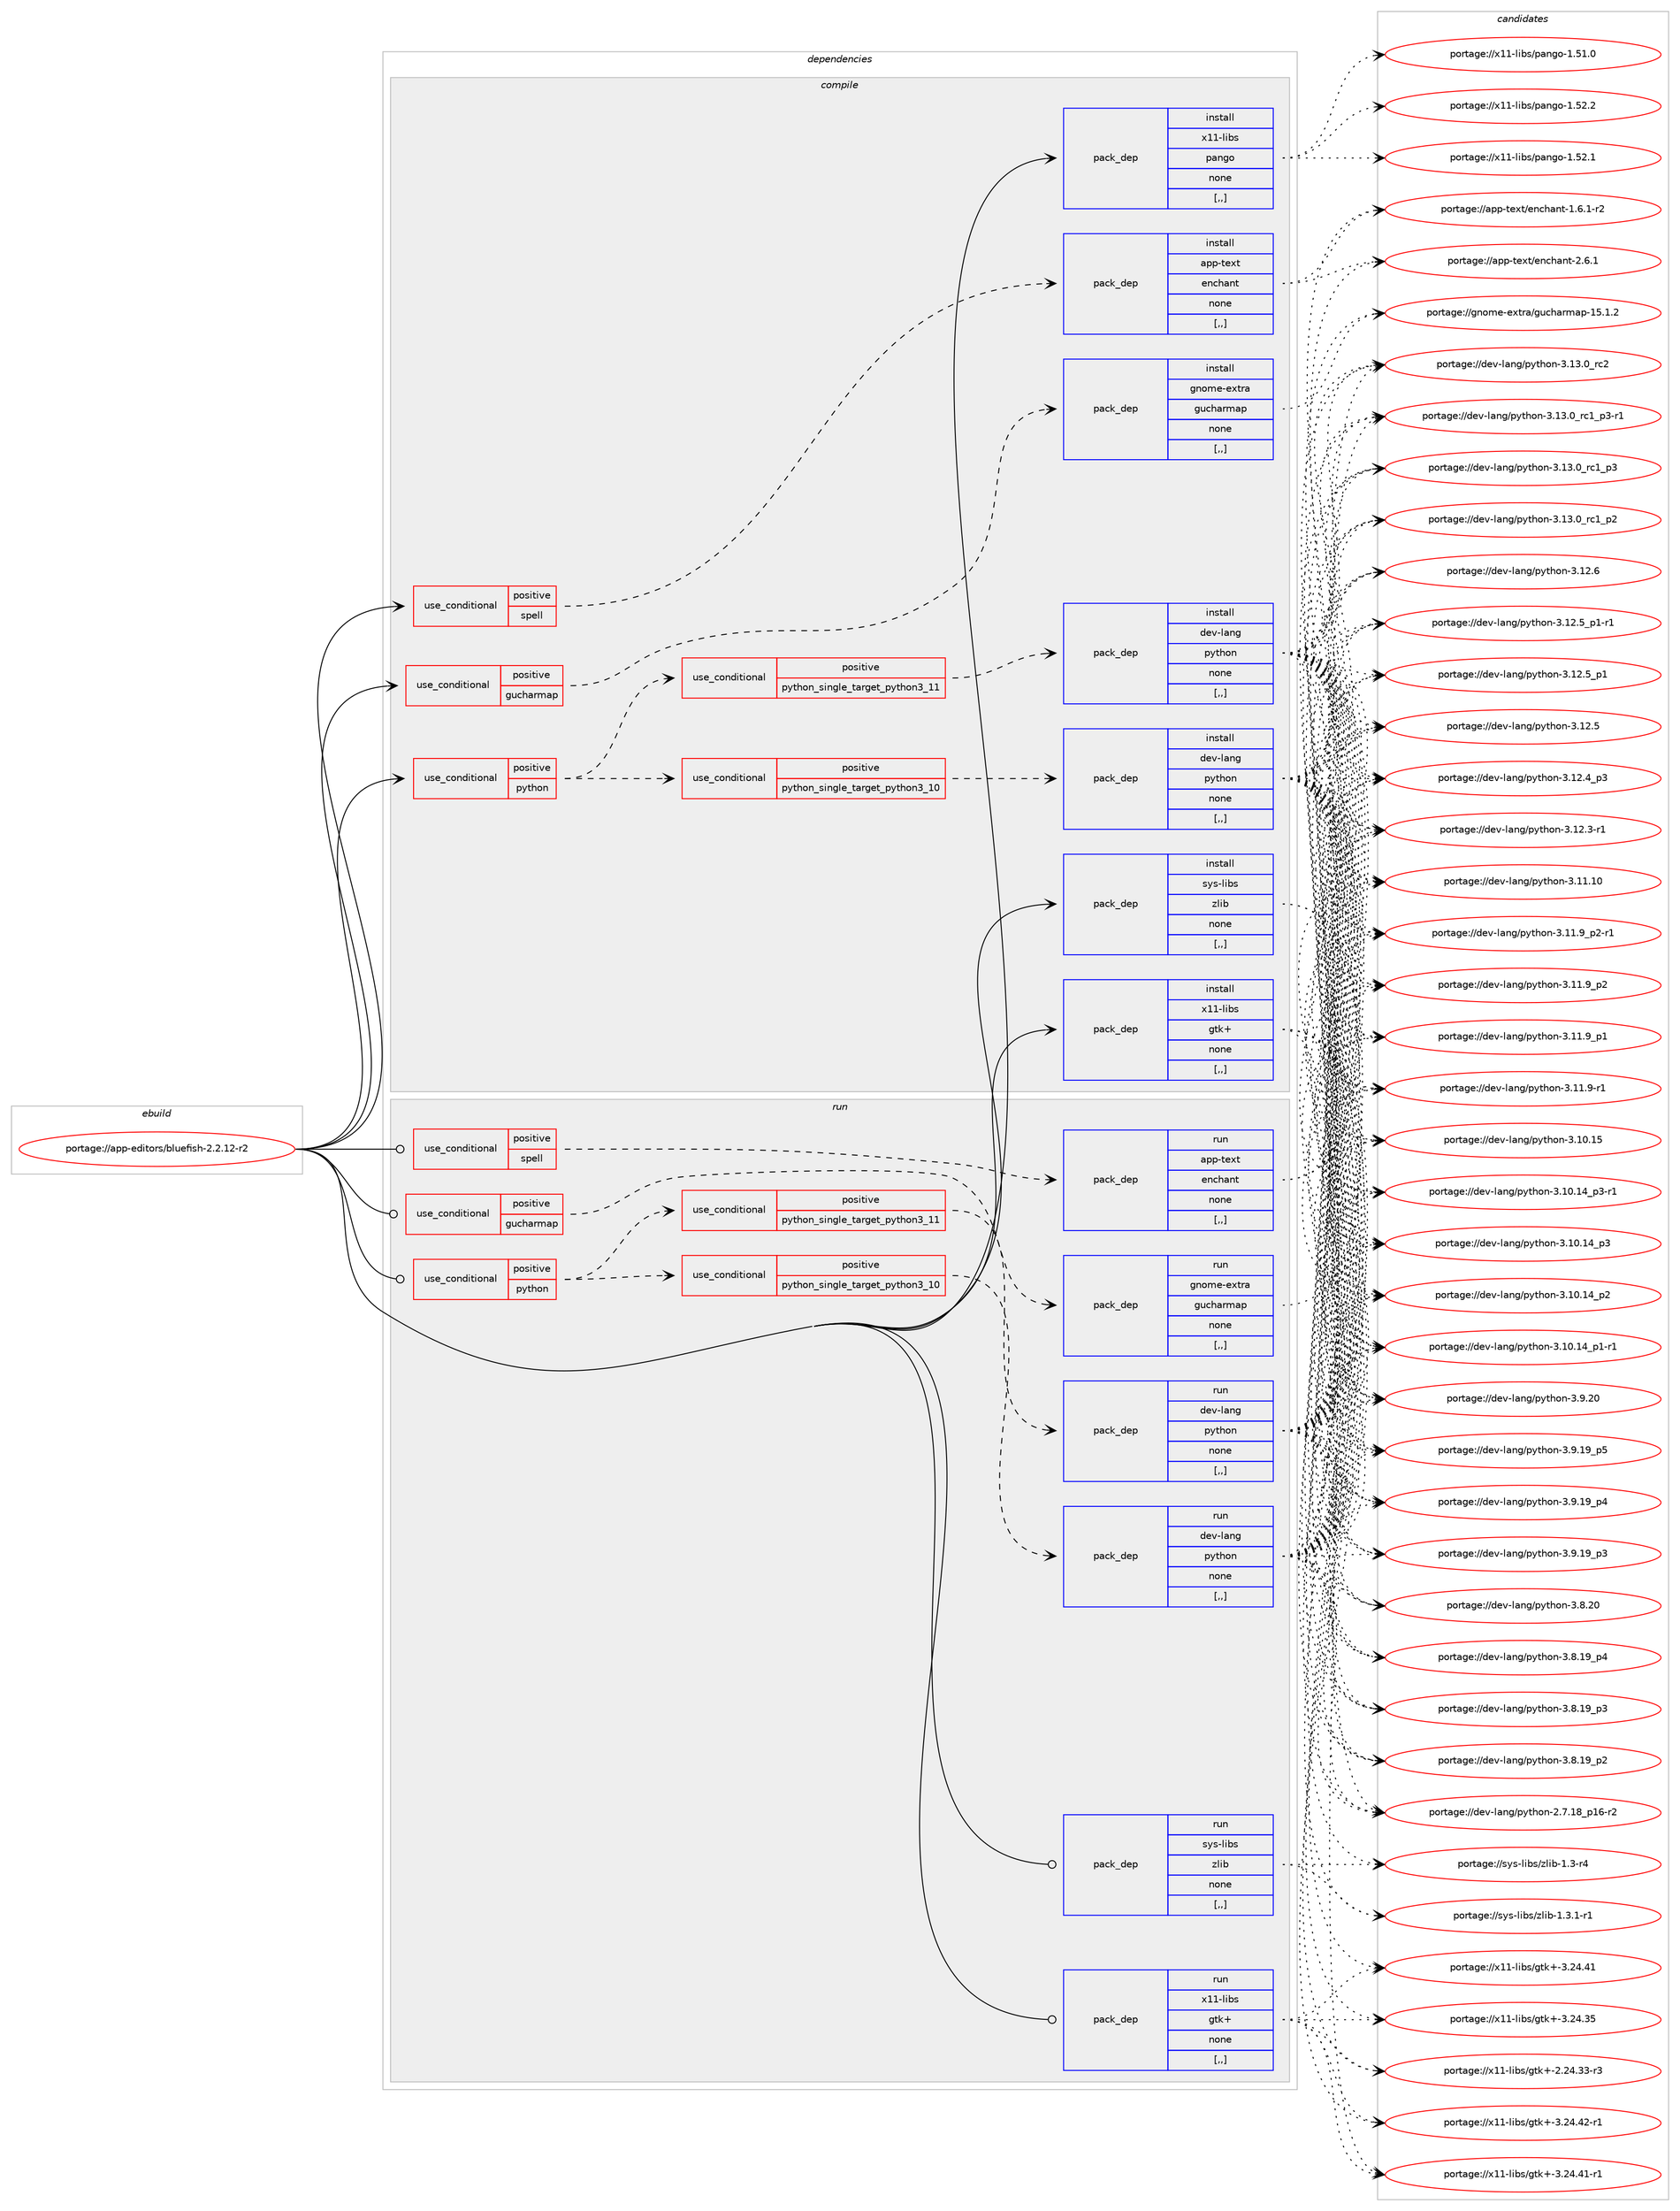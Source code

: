 digraph prolog {

# *************
# Graph options
# *************

newrank=true;
concentrate=true;
compound=true;
graph [rankdir=LR,fontname=Helvetica,fontsize=10,ranksep=1.5];#, ranksep=2.5, nodesep=0.2];
edge  [arrowhead=vee];
node  [fontname=Helvetica,fontsize=10];

# **********
# The ebuild
# **********

subgraph cluster_leftcol {
color=gray;
label=<<i>ebuild</i>>;
id [label="portage://app-editors/bluefish-2.2.12-r2", color=red, width=4, href="../app-editors/bluefish-2.2.12-r2.svg"];
}

# ****************
# The dependencies
# ****************

subgraph cluster_midcol {
color=gray;
label=<<i>dependencies</i>>;
subgraph cluster_compile {
fillcolor="#eeeeee";
style=filled;
label=<<i>compile</i>>;
subgraph cond133800 {
dependency509081 [label=<<TABLE BORDER="0" CELLBORDER="1" CELLSPACING="0" CELLPADDING="4"><TR><TD ROWSPAN="3" CELLPADDING="10">use_conditional</TD></TR><TR><TD>positive</TD></TR><TR><TD>gucharmap</TD></TR></TABLE>>, shape=none, color=red];
subgraph pack371594 {
dependency509082 [label=<<TABLE BORDER="0" CELLBORDER="1" CELLSPACING="0" CELLPADDING="4" WIDTH="220"><TR><TD ROWSPAN="6" CELLPADDING="30">pack_dep</TD></TR><TR><TD WIDTH="110">install</TD></TR><TR><TD>gnome-extra</TD></TR><TR><TD>gucharmap</TD></TR><TR><TD>none</TD></TR><TR><TD>[,,]</TD></TR></TABLE>>, shape=none, color=blue];
}
dependency509081:e -> dependency509082:w [weight=20,style="dashed",arrowhead="vee"];
}
id:e -> dependency509081:w [weight=20,style="solid",arrowhead="vee"];
subgraph cond133801 {
dependency509083 [label=<<TABLE BORDER="0" CELLBORDER="1" CELLSPACING="0" CELLPADDING="4"><TR><TD ROWSPAN="3" CELLPADDING="10">use_conditional</TD></TR><TR><TD>positive</TD></TR><TR><TD>python</TD></TR></TABLE>>, shape=none, color=red];
subgraph cond133802 {
dependency509084 [label=<<TABLE BORDER="0" CELLBORDER="1" CELLSPACING="0" CELLPADDING="4"><TR><TD ROWSPAN="3" CELLPADDING="10">use_conditional</TD></TR><TR><TD>positive</TD></TR><TR><TD>python_single_target_python3_10</TD></TR></TABLE>>, shape=none, color=red];
subgraph pack371595 {
dependency509085 [label=<<TABLE BORDER="0" CELLBORDER="1" CELLSPACING="0" CELLPADDING="4" WIDTH="220"><TR><TD ROWSPAN="6" CELLPADDING="30">pack_dep</TD></TR><TR><TD WIDTH="110">install</TD></TR><TR><TD>dev-lang</TD></TR><TR><TD>python</TD></TR><TR><TD>none</TD></TR><TR><TD>[,,]</TD></TR></TABLE>>, shape=none, color=blue];
}
dependency509084:e -> dependency509085:w [weight=20,style="dashed",arrowhead="vee"];
}
dependency509083:e -> dependency509084:w [weight=20,style="dashed",arrowhead="vee"];
subgraph cond133803 {
dependency509086 [label=<<TABLE BORDER="0" CELLBORDER="1" CELLSPACING="0" CELLPADDING="4"><TR><TD ROWSPAN="3" CELLPADDING="10">use_conditional</TD></TR><TR><TD>positive</TD></TR><TR><TD>python_single_target_python3_11</TD></TR></TABLE>>, shape=none, color=red];
subgraph pack371596 {
dependency509087 [label=<<TABLE BORDER="0" CELLBORDER="1" CELLSPACING="0" CELLPADDING="4" WIDTH="220"><TR><TD ROWSPAN="6" CELLPADDING="30">pack_dep</TD></TR><TR><TD WIDTH="110">install</TD></TR><TR><TD>dev-lang</TD></TR><TR><TD>python</TD></TR><TR><TD>none</TD></TR><TR><TD>[,,]</TD></TR></TABLE>>, shape=none, color=blue];
}
dependency509086:e -> dependency509087:w [weight=20,style="dashed",arrowhead="vee"];
}
dependency509083:e -> dependency509086:w [weight=20,style="dashed",arrowhead="vee"];
}
id:e -> dependency509083:w [weight=20,style="solid",arrowhead="vee"];
subgraph cond133804 {
dependency509088 [label=<<TABLE BORDER="0" CELLBORDER="1" CELLSPACING="0" CELLPADDING="4"><TR><TD ROWSPAN="3" CELLPADDING="10">use_conditional</TD></TR><TR><TD>positive</TD></TR><TR><TD>spell</TD></TR></TABLE>>, shape=none, color=red];
subgraph pack371597 {
dependency509089 [label=<<TABLE BORDER="0" CELLBORDER="1" CELLSPACING="0" CELLPADDING="4" WIDTH="220"><TR><TD ROWSPAN="6" CELLPADDING="30">pack_dep</TD></TR><TR><TD WIDTH="110">install</TD></TR><TR><TD>app-text</TD></TR><TR><TD>enchant</TD></TR><TR><TD>none</TD></TR><TR><TD>[,,]</TD></TR></TABLE>>, shape=none, color=blue];
}
dependency509088:e -> dependency509089:w [weight=20,style="dashed",arrowhead="vee"];
}
id:e -> dependency509088:w [weight=20,style="solid",arrowhead="vee"];
subgraph pack371598 {
dependency509090 [label=<<TABLE BORDER="0" CELLBORDER="1" CELLSPACING="0" CELLPADDING="4" WIDTH="220"><TR><TD ROWSPAN="6" CELLPADDING="30">pack_dep</TD></TR><TR><TD WIDTH="110">install</TD></TR><TR><TD>sys-libs</TD></TR><TR><TD>zlib</TD></TR><TR><TD>none</TD></TR><TR><TD>[,,]</TD></TR></TABLE>>, shape=none, color=blue];
}
id:e -> dependency509090:w [weight=20,style="solid",arrowhead="vee"];
subgraph pack371599 {
dependency509091 [label=<<TABLE BORDER="0" CELLBORDER="1" CELLSPACING="0" CELLPADDING="4" WIDTH="220"><TR><TD ROWSPAN="6" CELLPADDING="30">pack_dep</TD></TR><TR><TD WIDTH="110">install</TD></TR><TR><TD>x11-libs</TD></TR><TR><TD>gtk+</TD></TR><TR><TD>none</TD></TR><TR><TD>[,,]</TD></TR></TABLE>>, shape=none, color=blue];
}
id:e -> dependency509091:w [weight=20,style="solid",arrowhead="vee"];
subgraph pack371600 {
dependency509092 [label=<<TABLE BORDER="0" CELLBORDER="1" CELLSPACING="0" CELLPADDING="4" WIDTH="220"><TR><TD ROWSPAN="6" CELLPADDING="30">pack_dep</TD></TR><TR><TD WIDTH="110">install</TD></TR><TR><TD>x11-libs</TD></TR><TR><TD>pango</TD></TR><TR><TD>none</TD></TR><TR><TD>[,,]</TD></TR></TABLE>>, shape=none, color=blue];
}
id:e -> dependency509092:w [weight=20,style="solid",arrowhead="vee"];
}
subgraph cluster_compileandrun {
fillcolor="#eeeeee";
style=filled;
label=<<i>compile and run</i>>;
}
subgraph cluster_run {
fillcolor="#eeeeee";
style=filled;
label=<<i>run</i>>;
subgraph cond133805 {
dependency509093 [label=<<TABLE BORDER="0" CELLBORDER="1" CELLSPACING="0" CELLPADDING="4"><TR><TD ROWSPAN="3" CELLPADDING="10">use_conditional</TD></TR><TR><TD>positive</TD></TR><TR><TD>gucharmap</TD></TR></TABLE>>, shape=none, color=red];
subgraph pack371601 {
dependency509094 [label=<<TABLE BORDER="0" CELLBORDER="1" CELLSPACING="0" CELLPADDING="4" WIDTH="220"><TR><TD ROWSPAN="6" CELLPADDING="30">pack_dep</TD></TR><TR><TD WIDTH="110">run</TD></TR><TR><TD>gnome-extra</TD></TR><TR><TD>gucharmap</TD></TR><TR><TD>none</TD></TR><TR><TD>[,,]</TD></TR></TABLE>>, shape=none, color=blue];
}
dependency509093:e -> dependency509094:w [weight=20,style="dashed",arrowhead="vee"];
}
id:e -> dependency509093:w [weight=20,style="solid",arrowhead="odot"];
subgraph cond133806 {
dependency509095 [label=<<TABLE BORDER="0" CELLBORDER="1" CELLSPACING="0" CELLPADDING="4"><TR><TD ROWSPAN="3" CELLPADDING="10">use_conditional</TD></TR><TR><TD>positive</TD></TR><TR><TD>python</TD></TR></TABLE>>, shape=none, color=red];
subgraph cond133807 {
dependency509096 [label=<<TABLE BORDER="0" CELLBORDER="1" CELLSPACING="0" CELLPADDING="4"><TR><TD ROWSPAN="3" CELLPADDING="10">use_conditional</TD></TR><TR><TD>positive</TD></TR><TR><TD>python_single_target_python3_10</TD></TR></TABLE>>, shape=none, color=red];
subgraph pack371602 {
dependency509097 [label=<<TABLE BORDER="0" CELLBORDER="1" CELLSPACING="0" CELLPADDING="4" WIDTH="220"><TR><TD ROWSPAN="6" CELLPADDING="30">pack_dep</TD></TR><TR><TD WIDTH="110">run</TD></TR><TR><TD>dev-lang</TD></TR><TR><TD>python</TD></TR><TR><TD>none</TD></TR><TR><TD>[,,]</TD></TR></TABLE>>, shape=none, color=blue];
}
dependency509096:e -> dependency509097:w [weight=20,style="dashed",arrowhead="vee"];
}
dependency509095:e -> dependency509096:w [weight=20,style="dashed",arrowhead="vee"];
subgraph cond133808 {
dependency509098 [label=<<TABLE BORDER="0" CELLBORDER="1" CELLSPACING="0" CELLPADDING="4"><TR><TD ROWSPAN="3" CELLPADDING="10">use_conditional</TD></TR><TR><TD>positive</TD></TR><TR><TD>python_single_target_python3_11</TD></TR></TABLE>>, shape=none, color=red];
subgraph pack371603 {
dependency509099 [label=<<TABLE BORDER="0" CELLBORDER="1" CELLSPACING="0" CELLPADDING="4" WIDTH="220"><TR><TD ROWSPAN="6" CELLPADDING="30">pack_dep</TD></TR><TR><TD WIDTH="110">run</TD></TR><TR><TD>dev-lang</TD></TR><TR><TD>python</TD></TR><TR><TD>none</TD></TR><TR><TD>[,,]</TD></TR></TABLE>>, shape=none, color=blue];
}
dependency509098:e -> dependency509099:w [weight=20,style="dashed",arrowhead="vee"];
}
dependency509095:e -> dependency509098:w [weight=20,style="dashed",arrowhead="vee"];
}
id:e -> dependency509095:w [weight=20,style="solid",arrowhead="odot"];
subgraph cond133809 {
dependency509100 [label=<<TABLE BORDER="0" CELLBORDER="1" CELLSPACING="0" CELLPADDING="4"><TR><TD ROWSPAN="3" CELLPADDING="10">use_conditional</TD></TR><TR><TD>positive</TD></TR><TR><TD>spell</TD></TR></TABLE>>, shape=none, color=red];
subgraph pack371604 {
dependency509101 [label=<<TABLE BORDER="0" CELLBORDER="1" CELLSPACING="0" CELLPADDING="4" WIDTH="220"><TR><TD ROWSPAN="6" CELLPADDING="30">pack_dep</TD></TR><TR><TD WIDTH="110">run</TD></TR><TR><TD>app-text</TD></TR><TR><TD>enchant</TD></TR><TR><TD>none</TD></TR><TR><TD>[,,]</TD></TR></TABLE>>, shape=none, color=blue];
}
dependency509100:e -> dependency509101:w [weight=20,style="dashed",arrowhead="vee"];
}
id:e -> dependency509100:w [weight=20,style="solid",arrowhead="odot"];
subgraph pack371605 {
dependency509102 [label=<<TABLE BORDER="0" CELLBORDER="1" CELLSPACING="0" CELLPADDING="4" WIDTH="220"><TR><TD ROWSPAN="6" CELLPADDING="30">pack_dep</TD></TR><TR><TD WIDTH="110">run</TD></TR><TR><TD>sys-libs</TD></TR><TR><TD>zlib</TD></TR><TR><TD>none</TD></TR><TR><TD>[,,]</TD></TR></TABLE>>, shape=none, color=blue];
}
id:e -> dependency509102:w [weight=20,style="solid",arrowhead="odot"];
subgraph pack371606 {
dependency509103 [label=<<TABLE BORDER="0" CELLBORDER="1" CELLSPACING="0" CELLPADDING="4" WIDTH="220"><TR><TD ROWSPAN="6" CELLPADDING="30">pack_dep</TD></TR><TR><TD WIDTH="110">run</TD></TR><TR><TD>x11-libs</TD></TR><TR><TD>gtk+</TD></TR><TR><TD>none</TD></TR><TR><TD>[,,]</TD></TR></TABLE>>, shape=none, color=blue];
}
id:e -> dependency509103:w [weight=20,style="solid",arrowhead="odot"];
}
}

# **************
# The candidates
# **************

subgraph cluster_choices {
rank=same;
color=gray;
label=<<i>candidates</i>>;

subgraph choice371594 {
color=black;
nodesep=1;
choice10311011110910145101120116114974710311799104971141099711245495346494650 [label="portage://gnome-extra/gucharmap-15.1.2", color=red, width=4,href="../gnome-extra/gucharmap-15.1.2.svg"];
dependency509082:e -> choice10311011110910145101120116114974710311799104971141099711245495346494650:w [style=dotted,weight="100"];
}
subgraph choice371595 {
color=black;
nodesep=1;
choice10010111845108971101034711212111610411111045514649514648951149950 [label="portage://dev-lang/python-3.13.0_rc2", color=red, width=4,href="../dev-lang/python-3.13.0_rc2.svg"];
choice1001011184510897110103471121211161041111104551464951464895114994995112514511449 [label="portage://dev-lang/python-3.13.0_rc1_p3-r1", color=red, width=4,href="../dev-lang/python-3.13.0_rc1_p3-r1.svg"];
choice100101118451089711010347112121116104111110455146495146489511499499511251 [label="portage://dev-lang/python-3.13.0_rc1_p3", color=red, width=4,href="../dev-lang/python-3.13.0_rc1_p3.svg"];
choice100101118451089711010347112121116104111110455146495146489511499499511250 [label="portage://dev-lang/python-3.13.0_rc1_p2", color=red, width=4,href="../dev-lang/python-3.13.0_rc1_p2.svg"];
choice10010111845108971101034711212111610411111045514649504654 [label="portage://dev-lang/python-3.12.6", color=red, width=4,href="../dev-lang/python-3.12.6.svg"];
choice1001011184510897110103471121211161041111104551464950465395112494511449 [label="portage://dev-lang/python-3.12.5_p1-r1", color=red, width=4,href="../dev-lang/python-3.12.5_p1-r1.svg"];
choice100101118451089711010347112121116104111110455146495046539511249 [label="portage://dev-lang/python-3.12.5_p1", color=red, width=4,href="../dev-lang/python-3.12.5_p1.svg"];
choice10010111845108971101034711212111610411111045514649504653 [label="portage://dev-lang/python-3.12.5", color=red, width=4,href="../dev-lang/python-3.12.5.svg"];
choice100101118451089711010347112121116104111110455146495046529511251 [label="portage://dev-lang/python-3.12.4_p3", color=red, width=4,href="../dev-lang/python-3.12.4_p3.svg"];
choice100101118451089711010347112121116104111110455146495046514511449 [label="portage://dev-lang/python-3.12.3-r1", color=red, width=4,href="../dev-lang/python-3.12.3-r1.svg"];
choice1001011184510897110103471121211161041111104551464949464948 [label="portage://dev-lang/python-3.11.10", color=red, width=4,href="../dev-lang/python-3.11.10.svg"];
choice1001011184510897110103471121211161041111104551464949465795112504511449 [label="portage://dev-lang/python-3.11.9_p2-r1", color=red, width=4,href="../dev-lang/python-3.11.9_p2-r1.svg"];
choice100101118451089711010347112121116104111110455146494946579511250 [label="portage://dev-lang/python-3.11.9_p2", color=red, width=4,href="../dev-lang/python-3.11.9_p2.svg"];
choice100101118451089711010347112121116104111110455146494946579511249 [label="portage://dev-lang/python-3.11.9_p1", color=red, width=4,href="../dev-lang/python-3.11.9_p1.svg"];
choice100101118451089711010347112121116104111110455146494946574511449 [label="portage://dev-lang/python-3.11.9-r1", color=red, width=4,href="../dev-lang/python-3.11.9-r1.svg"];
choice1001011184510897110103471121211161041111104551464948464953 [label="portage://dev-lang/python-3.10.15", color=red, width=4,href="../dev-lang/python-3.10.15.svg"];
choice100101118451089711010347112121116104111110455146494846495295112514511449 [label="portage://dev-lang/python-3.10.14_p3-r1", color=red, width=4,href="../dev-lang/python-3.10.14_p3-r1.svg"];
choice10010111845108971101034711212111610411111045514649484649529511251 [label="portage://dev-lang/python-3.10.14_p3", color=red, width=4,href="../dev-lang/python-3.10.14_p3.svg"];
choice10010111845108971101034711212111610411111045514649484649529511250 [label="portage://dev-lang/python-3.10.14_p2", color=red, width=4,href="../dev-lang/python-3.10.14_p2.svg"];
choice100101118451089711010347112121116104111110455146494846495295112494511449 [label="portage://dev-lang/python-3.10.14_p1-r1", color=red, width=4,href="../dev-lang/python-3.10.14_p1-r1.svg"];
choice10010111845108971101034711212111610411111045514657465048 [label="portage://dev-lang/python-3.9.20", color=red, width=4,href="../dev-lang/python-3.9.20.svg"];
choice100101118451089711010347112121116104111110455146574649579511253 [label="portage://dev-lang/python-3.9.19_p5", color=red, width=4,href="../dev-lang/python-3.9.19_p5.svg"];
choice100101118451089711010347112121116104111110455146574649579511252 [label="portage://dev-lang/python-3.9.19_p4", color=red, width=4,href="../dev-lang/python-3.9.19_p4.svg"];
choice100101118451089711010347112121116104111110455146574649579511251 [label="portage://dev-lang/python-3.9.19_p3", color=red, width=4,href="../dev-lang/python-3.9.19_p3.svg"];
choice10010111845108971101034711212111610411111045514656465048 [label="portage://dev-lang/python-3.8.20", color=red, width=4,href="../dev-lang/python-3.8.20.svg"];
choice100101118451089711010347112121116104111110455146564649579511252 [label="portage://dev-lang/python-3.8.19_p4", color=red, width=4,href="../dev-lang/python-3.8.19_p4.svg"];
choice100101118451089711010347112121116104111110455146564649579511251 [label="portage://dev-lang/python-3.8.19_p3", color=red, width=4,href="../dev-lang/python-3.8.19_p3.svg"];
choice100101118451089711010347112121116104111110455146564649579511250 [label="portage://dev-lang/python-3.8.19_p2", color=red, width=4,href="../dev-lang/python-3.8.19_p2.svg"];
choice100101118451089711010347112121116104111110455046554649569511249544511450 [label="portage://dev-lang/python-2.7.18_p16-r2", color=red, width=4,href="../dev-lang/python-2.7.18_p16-r2.svg"];
dependency509085:e -> choice10010111845108971101034711212111610411111045514649514648951149950:w [style=dotted,weight="100"];
dependency509085:e -> choice1001011184510897110103471121211161041111104551464951464895114994995112514511449:w [style=dotted,weight="100"];
dependency509085:e -> choice100101118451089711010347112121116104111110455146495146489511499499511251:w [style=dotted,weight="100"];
dependency509085:e -> choice100101118451089711010347112121116104111110455146495146489511499499511250:w [style=dotted,weight="100"];
dependency509085:e -> choice10010111845108971101034711212111610411111045514649504654:w [style=dotted,weight="100"];
dependency509085:e -> choice1001011184510897110103471121211161041111104551464950465395112494511449:w [style=dotted,weight="100"];
dependency509085:e -> choice100101118451089711010347112121116104111110455146495046539511249:w [style=dotted,weight="100"];
dependency509085:e -> choice10010111845108971101034711212111610411111045514649504653:w [style=dotted,weight="100"];
dependency509085:e -> choice100101118451089711010347112121116104111110455146495046529511251:w [style=dotted,weight="100"];
dependency509085:e -> choice100101118451089711010347112121116104111110455146495046514511449:w [style=dotted,weight="100"];
dependency509085:e -> choice1001011184510897110103471121211161041111104551464949464948:w [style=dotted,weight="100"];
dependency509085:e -> choice1001011184510897110103471121211161041111104551464949465795112504511449:w [style=dotted,weight="100"];
dependency509085:e -> choice100101118451089711010347112121116104111110455146494946579511250:w [style=dotted,weight="100"];
dependency509085:e -> choice100101118451089711010347112121116104111110455146494946579511249:w [style=dotted,weight="100"];
dependency509085:e -> choice100101118451089711010347112121116104111110455146494946574511449:w [style=dotted,weight="100"];
dependency509085:e -> choice1001011184510897110103471121211161041111104551464948464953:w [style=dotted,weight="100"];
dependency509085:e -> choice100101118451089711010347112121116104111110455146494846495295112514511449:w [style=dotted,weight="100"];
dependency509085:e -> choice10010111845108971101034711212111610411111045514649484649529511251:w [style=dotted,weight="100"];
dependency509085:e -> choice10010111845108971101034711212111610411111045514649484649529511250:w [style=dotted,weight="100"];
dependency509085:e -> choice100101118451089711010347112121116104111110455146494846495295112494511449:w [style=dotted,weight="100"];
dependency509085:e -> choice10010111845108971101034711212111610411111045514657465048:w [style=dotted,weight="100"];
dependency509085:e -> choice100101118451089711010347112121116104111110455146574649579511253:w [style=dotted,weight="100"];
dependency509085:e -> choice100101118451089711010347112121116104111110455146574649579511252:w [style=dotted,weight="100"];
dependency509085:e -> choice100101118451089711010347112121116104111110455146574649579511251:w [style=dotted,weight="100"];
dependency509085:e -> choice10010111845108971101034711212111610411111045514656465048:w [style=dotted,weight="100"];
dependency509085:e -> choice100101118451089711010347112121116104111110455146564649579511252:w [style=dotted,weight="100"];
dependency509085:e -> choice100101118451089711010347112121116104111110455146564649579511251:w [style=dotted,weight="100"];
dependency509085:e -> choice100101118451089711010347112121116104111110455146564649579511250:w [style=dotted,weight="100"];
dependency509085:e -> choice100101118451089711010347112121116104111110455046554649569511249544511450:w [style=dotted,weight="100"];
}
subgraph choice371596 {
color=black;
nodesep=1;
choice10010111845108971101034711212111610411111045514649514648951149950 [label="portage://dev-lang/python-3.13.0_rc2", color=red, width=4,href="../dev-lang/python-3.13.0_rc2.svg"];
choice1001011184510897110103471121211161041111104551464951464895114994995112514511449 [label="portage://dev-lang/python-3.13.0_rc1_p3-r1", color=red, width=4,href="../dev-lang/python-3.13.0_rc1_p3-r1.svg"];
choice100101118451089711010347112121116104111110455146495146489511499499511251 [label="portage://dev-lang/python-3.13.0_rc1_p3", color=red, width=4,href="../dev-lang/python-3.13.0_rc1_p3.svg"];
choice100101118451089711010347112121116104111110455146495146489511499499511250 [label="portage://dev-lang/python-3.13.0_rc1_p2", color=red, width=4,href="../dev-lang/python-3.13.0_rc1_p2.svg"];
choice10010111845108971101034711212111610411111045514649504654 [label="portage://dev-lang/python-3.12.6", color=red, width=4,href="../dev-lang/python-3.12.6.svg"];
choice1001011184510897110103471121211161041111104551464950465395112494511449 [label="portage://dev-lang/python-3.12.5_p1-r1", color=red, width=4,href="../dev-lang/python-3.12.5_p1-r1.svg"];
choice100101118451089711010347112121116104111110455146495046539511249 [label="portage://dev-lang/python-3.12.5_p1", color=red, width=4,href="../dev-lang/python-3.12.5_p1.svg"];
choice10010111845108971101034711212111610411111045514649504653 [label="portage://dev-lang/python-3.12.5", color=red, width=4,href="../dev-lang/python-3.12.5.svg"];
choice100101118451089711010347112121116104111110455146495046529511251 [label="portage://dev-lang/python-3.12.4_p3", color=red, width=4,href="../dev-lang/python-3.12.4_p3.svg"];
choice100101118451089711010347112121116104111110455146495046514511449 [label="portage://dev-lang/python-3.12.3-r1", color=red, width=4,href="../dev-lang/python-3.12.3-r1.svg"];
choice1001011184510897110103471121211161041111104551464949464948 [label="portage://dev-lang/python-3.11.10", color=red, width=4,href="../dev-lang/python-3.11.10.svg"];
choice1001011184510897110103471121211161041111104551464949465795112504511449 [label="portage://dev-lang/python-3.11.9_p2-r1", color=red, width=4,href="../dev-lang/python-3.11.9_p2-r1.svg"];
choice100101118451089711010347112121116104111110455146494946579511250 [label="portage://dev-lang/python-3.11.9_p2", color=red, width=4,href="../dev-lang/python-3.11.9_p2.svg"];
choice100101118451089711010347112121116104111110455146494946579511249 [label="portage://dev-lang/python-3.11.9_p1", color=red, width=4,href="../dev-lang/python-3.11.9_p1.svg"];
choice100101118451089711010347112121116104111110455146494946574511449 [label="portage://dev-lang/python-3.11.9-r1", color=red, width=4,href="../dev-lang/python-3.11.9-r1.svg"];
choice1001011184510897110103471121211161041111104551464948464953 [label="portage://dev-lang/python-3.10.15", color=red, width=4,href="../dev-lang/python-3.10.15.svg"];
choice100101118451089711010347112121116104111110455146494846495295112514511449 [label="portage://dev-lang/python-3.10.14_p3-r1", color=red, width=4,href="../dev-lang/python-3.10.14_p3-r1.svg"];
choice10010111845108971101034711212111610411111045514649484649529511251 [label="portage://dev-lang/python-3.10.14_p3", color=red, width=4,href="../dev-lang/python-3.10.14_p3.svg"];
choice10010111845108971101034711212111610411111045514649484649529511250 [label="portage://dev-lang/python-3.10.14_p2", color=red, width=4,href="../dev-lang/python-3.10.14_p2.svg"];
choice100101118451089711010347112121116104111110455146494846495295112494511449 [label="portage://dev-lang/python-3.10.14_p1-r1", color=red, width=4,href="../dev-lang/python-3.10.14_p1-r1.svg"];
choice10010111845108971101034711212111610411111045514657465048 [label="portage://dev-lang/python-3.9.20", color=red, width=4,href="../dev-lang/python-3.9.20.svg"];
choice100101118451089711010347112121116104111110455146574649579511253 [label="portage://dev-lang/python-3.9.19_p5", color=red, width=4,href="../dev-lang/python-3.9.19_p5.svg"];
choice100101118451089711010347112121116104111110455146574649579511252 [label="portage://dev-lang/python-3.9.19_p4", color=red, width=4,href="../dev-lang/python-3.9.19_p4.svg"];
choice100101118451089711010347112121116104111110455146574649579511251 [label="portage://dev-lang/python-3.9.19_p3", color=red, width=4,href="../dev-lang/python-3.9.19_p3.svg"];
choice10010111845108971101034711212111610411111045514656465048 [label="portage://dev-lang/python-3.8.20", color=red, width=4,href="../dev-lang/python-3.8.20.svg"];
choice100101118451089711010347112121116104111110455146564649579511252 [label="portage://dev-lang/python-3.8.19_p4", color=red, width=4,href="../dev-lang/python-3.8.19_p4.svg"];
choice100101118451089711010347112121116104111110455146564649579511251 [label="portage://dev-lang/python-3.8.19_p3", color=red, width=4,href="../dev-lang/python-3.8.19_p3.svg"];
choice100101118451089711010347112121116104111110455146564649579511250 [label="portage://dev-lang/python-3.8.19_p2", color=red, width=4,href="../dev-lang/python-3.8.19_p2.svg"];
choice100101118451089711010347112121116104111110455046554649569511249544511450 [label="portage://dev-lang/python-2.7.18_p16-r2", color=red, width=4,href="../dev-lang/python-2.7.18_p16-r2.svg"];
dependency509087:e -> choice10010111845108971101034711212111610411111045514649514648951149950:w [style=dotted,weight="100"];
dependency509087:e -> choice1001011184510897110103471121211161041111104551464951464895114994995112514511449:w [style=dotted,weight="100"];
dependency509087:e -> choice100101118451089711010347112121116104111110455146495146489511499499511251:w [style=dotted,weight="100"];
dependency509087:e -> choice100101118451089711010347112121116104111110455146495146489511499499511250:w [style=dotted,weight="100"];
dependency509087:e -> choice10010111845108971101034711212111610411111045514649504654:w [style=dotted,weight="100"];
dependency509087:e -> choice1001011184510897110103471121211161041111104551464950465395112494511449:w [style=dotted,weight="100"];
dependency509087:e -> choice100101118451089711010347112121116104111110455146495046539511249:w [style=dotted,weight="100"];
dependency509087:e -> choice10010111845108971101034711212111610411111045514649504653:w [style=dotted,weight="100"];
dependency509087:e -> choice100101118451089711010347112121116104111110455146495046529511251:w [style=dotted,weight="100"];
dependency509087:e -> choice100101118451089711010347112121116104111110455146495046514511449:w [style=dotted,weight="100"];
dependency509087:e -> choice1001011184510897110103471121211161041111104551464949464948:w [style=dotted,weight="100"];
dependency509087:e -> choice1001011184510897110103471121211161041111104551464949465795112504511449:w [style=dotted,weight="100"];
dependency509087:e -> choice100101118451089711010347112121116104111110455146494946579511250:w [style=dotted,weight="100"];
dependency509087:e -> choice100101118451089711010347112121116104111110455146494946579511249:w [style=dotted,weight="100"];
dependency509087:e -> choice100101118451089711010347112121116104111110455146494946574511449:w [style=dotted,weight="100"];
dependency509087:e -> choice1001011184510897110103471121211161041111104551464948464953:w [style=dotted,weight="100"];
dependency509087:e -> choice100101118451089711010347112121116104111110455146494846495295112514511449:w [style=dotted,weight="100"];
dependency509087:e -> choice10010111845108971101034711212111610411111045514649484649529511251:w [style=dotted,weight="100"];
dependency509087:e -> choice10010111845108971101034711212111610411111045514649484649529511250:w [style=dotted,weight="100"];
dependency509087:e -> choice100101118451089711010347112121116104111110455146494846495295112494511449:w [style=dotted,weight="100"];
dependency509087:e -> choice10010111845108971101034711212111610411111045514657465048:w [style=dotted,weight="100"];
dependency509087:e -> choice100101118451089711010347112121116104111110455146574649579511253:w [style=dotted,weight="100"];
dependency509087:e -> choice100101118451089711010347112121116104111110455146574649579511252:w [style=dotted,weight="100"];
dependency509087:e -> choice100101118451089711010347112121116104111110455146574649579511251:w [style=dotted,weight="100"];
dependency509087:e -> choice10010111845108971101034711212111610411111045514656465048:w [style=dotted,weight="100"];
dependency509087:e -> choice100101118451089711010347112121116104111110455146564649579511252:w [style=dotted,weight="100"];
dependency509087:e -> choice100101118451089711010347112121116104111110455146564649579511251:w [style=dotted,weight="100"];
dependency509087:e -> choice100101118451089711010347112121116104111110455146564649579511250:w [style=dotted,weight="100"];
dependency509087:e -> choice100101118451089711010347112121116104111110455046554649569511249544511450:w [style=dotted,weight="100"];
}
subgraph choice371597 {
color=black;
nodesep=1;
choice9711211245116101120116471011109910497110116455046544649 [label="portage://app-text/enchant-2.6.1", color=red, width=4,href="../app-text/enchant-2.6.1.svg"];
choice97112112451161011201164710111099104971101164549465446494511450 [label="portage://app-text/enchant-1.6.1-r2", color=red, width=4,href="../app-text/enchant-1.6.1-r2.svg"];
dependency509089:e -> choice9711211245116101120116471011109910497110116455046544649:w [style=dotted,weight="100"];
dependency509089:e -> choice97112112451161011201164710111099104971101164549465446494511450:w [style=dotted,weight="100"];
}
subgraph choice371598 {
color=black;
nodesep=1;
choice115121115451081059811547122108105984549465146494511449 [label="portage://sys-libs/zlib-1.3.1-r1", color=red, width=4,href="../sys-libs/zlib-1.3.1-r1.svg"];
choice11512111545108105981154712210810598454946514511452 [label="portage://sys-libs/zlib-1.3-r4", color=red, width=4,href="../sys-libs/zlib-1.3-r4.svg"];
dependency509090:e -> choice115121115451081059811547122108105984549465146494511449:w [style=dotted,weight="100"];
dependency509090:e -> choice11512111545108105981154712210810598454946514511452:w [style=dotted,weight="100"];
}
subgraph choice371599 {
color=black;
nodesep=1;
choice12049494510810598115471031161074345514650524652504511449 [label="portage://x11-libs/gtk+-3.24.42-r1", color=red, width=4,href="../x11-libs/gtk+-3.24.42-r1.svg"];
choice12049494510810598115471031161074345514650524652494511449 [label="portage://x11-libs/gtk+-3.24.41-r1", color=red, width=4,href="../x11-libs/gtk+-3.24.41-r1.svg"];
choice1204949451081059811547103116107434551465052465249 [label="portage://x11-libs/gtk+-3.24.41", color=red, width=4,href="../x11-libs/gtk+-3.24.41.svg"];
choice1204949451081059811547103116107434551465052465153 [label="portage://x11-libs/gtk+-3.24.35", color=red, width=4,href="../x11-libs/gtk+-3.24.35.svg"];
choice12049494510810598115471031161074345504650524651514511451 [label="portage://x11-libs/gtk+-2.24.33-r3", color=red, width=4,href="../x11-libs/gtk+-2.24.33-r3.svg"];
dependency509091:e -> choice12049494510810598115471031161074345514650524652504511449:w [style=dotted,weight="100"];
dependency509091:e -> choice12049494510810598115471031161074345514650524652494511449:w [style=dotted,weight="100"];
dependency509091:e -> choice1204949451081059811547103116107434551465052465249:w [style=dotted,weight="100"];
dependency509091:e -> choice1204949451081059811547103116107434551465052465153:w [style=dotted,weight="100"];
dependency509091:e -> choice12049494510810598115471031161074345504650524651514511451:w [style=dotted,weight="100"];
}
subgraph choice371600 {
color=black;
nodesep=1;
choice12049494510810598115471129711010311145494653504650 [label="portage://x11-libs/pango-1.52.2", color=red, width=4,href="../x11-libs/pango-1.52.2.svg"];
choice12049494510810598115471129711010311145494653504649 [label="portage://x11-libs/pango-1.52.1", color=red, width=4,href="../x11-libs/pango-1.52.1.svg"];
choice12049494510810598115471129711010311145494653494648 [label="portage://x11-libs/pango-1.51.0", color=red, width=4,href="../x11-libs/pango-1.51.0.svg"];
dependency509092:e -> choice12049494510810598115471129711010311145494653504650:w [style=dotted,weight="100"];
dependency509092:e -> choice12049494510810598115471129711010311145494653504649:w [style=dotted,weight="100"];
dependency509092:e -> choice12049494510810598115471129711010311145494653494648:w [style=dotted,weight="100"];
}
subgraph choice371601 {
color=black;
nodesep=1;
choice10311011110910145101120116114974710311799104971141099711245495346494650 [label="portage://gnome-extra/gucharmap-15.1.2", color=red, width=4,href="../gnome-extra/gucharmap-15.1.2.svg"];
dependency509094:e -> choice10311011110910145101120116114974710311799104971141099711245495346494650:w [style=dotted,weight="100"];
}
subgraph choice371602 {
color=black;
nodesep=1;
choice10010111845108971101034711212111610411111045514649514648951149950 [label="portage://dev-lang/python-3.13.0_rc2", color=red, width=4,href="../dev-lang/python-3.13.0_rc2.svg"];
choice1001011184510897110103471121211161041111104551464951464895114994995112514511449 [label="portage://dev-lang/python-3.13.0_rc1_p3-r1", color=red, width=4,href="../dev-lang/python-3.13.0_rc1_p3-r1.svg"];
choice100101118451089711010347112121116104111110455146495146489511499499511251 [label="portage://dev-lang/python-3.13.0_rc1_p3", color=red, width=4,href="../dev-lang/python-3.13.0_rc1_p3.svg"];
choice100101118451089711010347112121116104111110455146495146489511499499511250 [label="portage://dev-lang/python-3.13.0_rc1_p2", color=red, width=4,href="../dev-lang/python-3.13.0_rc1_p2.svg"];
choice10010111845108971101034711212111610411111045514649504654 [label="portage://dev-lang/python-3.12.6", color=red, width=4,href="../dev-lang/python-3.12.6.svg"];
choice1001011184510897110103471121211161041111104551464950465395112494511449 [label="portage://dev-lang/python-3.12.5_p1-r1", color=red, width=4,href="../dev-lang/python-3.12.5_p1-r1.svg"];
choice100101118451089711010347112121116104111110455146495046539511249 [label="portage://dev-lang/python-3.12.5_p1", color=red, width=4,href="../dev-lang/python-3.12.5_p1.svg"];
choice10010111845108971101034711212111610411111045514649504653 [label="portage://dev-lang/python-3.12.5", color=red, width=4,href="../dev-lang/python-3.12.5.svg"];
choice100101118451089711010347112121116104111110455146495046529511251 [label="portage://dev-lang/python-3.12.4_p3", color=red, width=4,href="../dev-lang/python-3.12.4_p3.svg"];
choice100101118451089711010347112121116104111110455146495046514511449 [label="portage://dev-lang/python-3.12.3-r1", color=red, width=4,href="../dev-lang/python-3.12.3-r1.svg"];
choice1001011184510897110103471121211161041111104551464949464948 [label="portage://dev-lang/python-3.11.10", color=red, width=4,href="../dev-lang/python-3.11.10.svg"];
choice1001011184510897110103471121211161041111104551464949465795112504511449 [label="portage://dev-lang/python-3.11.9_p2-r1", color=red, width=4,href="../dev-lang/python-3.11.9_p2-r1.svg"];
choice100101118451089711010347112121116104111110455146494946579511250 [label="portage://dev-lang/python-3.11.9_p2", color=red, width=4,href="../dev-lang/python-3.11.9_p2.svg"];
choice100101118451089711010347112121116104111110455146494946579511249 [label="portage://dev-lang/python-3.11.9_p1", color=red, width=4,href="../dev-lang/python-3.11.9_p1.svg"];
choice100101118451089711010347112121116104111110455146494946574511449 [label="portage://dev-lang/python-3.11.9-r1", color=red, width=4,href="../dev-lang/python-3.11.9-r1.svg"];
choice1001011184510897110103471121211161041111104551464948464953 [label="portage://dev-lang/python-3.10.15", color=red, width=4,href="../dev-lang/python-3.10.15.svg"];
choice100101118451089711010347112121116104111110455146494846495295112514511449 [label="portage://dev-lang/python-3.10.14_p3-r1", color=red, width=4,href="../dev-lang/python-3.10.14_p3-r1.svg"];
choice10010111845108971101034711212111610411111045514649484649529511251 [label="portage://dev-lang/python-3.10.14_p3", color=red, width=4,href="../dev-lang/python-3.10.14_p3.svg"];
choice10010111845108971101034711212111610411111045514649484649529511250 [label="portage://dev-lang/python-3.10.14_p2", color=red, width=4,href="../dev-lang/python-3.10.14_p2.svg"];
choice100101118451089711010347112121116104111110455146494846495295112494511449 [label="portage://dev-lang/python-3.10.14_p1-r1", color=red, width=4,href="../dev-lang/python-3.10.14_p1-r1.svg"];
choice10010111845108971101034711212111610411111045514657465048 [label="portage://dev-lang/python-3.9.20", color=red, width=4,href="../dev-lang/python-3.9.20.svg"];
choice100101118451089711010347112121116104111110455146574649579511253 [label="portage://dev-lang/python-3.9.19_p5", color=red, width=4,href="../dev-lang/python-3.9.19_p5.svg"];
choice100101118451089711010347112121116104111110455146574649579511252 [label="portage://dev-lang/python-3.9.19_p4", color=red, width=4,href="../dev-lang/python-3.9.19_p4.svg"];
choice100101118451089711010347112121116104111110455146574649579511251 [label="portage://dev-lang/python-3.9.19_p3", color=red, width=4,href="../dev-lang/python-3.9.19_p3.svg"];
choice10010111845108971101034711212111610411111045514656465048 [label="portage://dev-lang/python-3.8.20", color=red, width=4,href="../dev-lang/python-3.8.20.svg"];
choice100101118451089711010347112121116104111110455146564649579511252 [label="portage://dev-lang/python-3.8.19_p4", color=red, width=4,href="../dev-lang/python-3.8.19_p4.svg"];
choice100101118451089711010347112121116104111110455146564649579511251 [label="portage://dev-lang/python-3.8.19_p3", color=red, width=4,href="../dev-lang/python-3.8.19_p3.svg"];
choice100101118451089711010347112121116104111110455146564649579511250 [label="portage://dev-lang/python-3.8.19_p2", color=red, width=4,href="../dev-lang/python-3.8.19_p2.svg"];
choice100101118451089711010347112121116104111110455046554649569511249544511450 [label="portage://dev-lang/python-2.7.18_p16-r2", color=red, width=4,href="../dev-lang/python-2.7.18_p16-r2.svg"];
dependency509097:e -> choice10010111845108971101034711212111610411111045514649514648951149950:w [style=dotted,weight="100"];
dependency509097:e -> choice1001011184510897110103471121211161041111104551464951464895114994995112514511449:w [style=dotted,weight="100"];
dependency509097:e -> choice100101118451089711010347112121116104111110455146495146489511499499511251:w [style=dotted,weight="100"];
dependency509097:e -> choice100101118451089711010347112121116104111110455146495146489511499499511250:w [style=dotted,weight="100"];
dependency509097:e -> choice10010111845108971101034711212111610411111045514649504654:w [style=dotted,weight="100"];
dependency509097:e -> choice1001011184510897110103471121211161041111104551464950465395112494511449:w [style=dotted,weight="100"];
dependency509097:e -> choice100101118451089711010347112121116104111110455146495046539511249:w [style=dotted,weight="100"];
dependency509097:e -> choice10010111845108971101034711212111610411111045514649504653:w [style=dotted,weight="100"];
dependency509097:e -> choice100101118451089711010347112121116104111110455146495046529511251:w [style=dotted,weight="100"];
dependency509097:e -> choice100101118451089711010347112121116104111110455146495046514511449:w [style=dotted,weight="100"];
dependency509097:e -> choice1001011184510897110103471121211161041111104551464949464948:w [style=dotted,weight="100"];
dependency509097:e -> choice1001011184510897110103471121211161041111104551464949465795112504511449:w [style=dotted,weight="100"];
dependency509097:e -> choice100101118451089711010347112121116104111110455146494946579511250:w [style=dotted,weight="100"];
dependency509097:e -> choice100101118451089711010347112121116104111110455146494946579511249:w [style=dotted,weight="100"];
dependency509097:e -> choice100101118451089711010347112121116104111110455146494946574511449:w [style=dotted,weight="100"];
dependency509097:e -> choice1001011184510897110103471121211161041111104551464948464953:w [style=dotted,weight="100"];
dependency509097:e -> choice100101118451089711010347112121116104111110455146494846495295112514511449:w [style=dotted,weight="100"];
dependency509097:e -> choice10010111845108971101034711212111610411111045514649484649529511251:w [style=dotted,weight="100"];
dependency509097:e -> choice10010111845108971101034711212111610411111045514649484649529511250:w [style=dotted,weight="100"];
dependency509097:e -> choice100101118451089711010347112121116104111110455146494846495295112494511449:w [style=dotted,weight="100"];
dependency509097:e -> choice10010111845108971101034711212111610411111045514657465048:w [style=dotted,weight="100"];
dependency509097:e -> choice100101118451089711010347112121116104111110455146574649579511253:w [style=dotted,weight="100"];
dependency509097:e -> choice100101118451089711010347112121116104111110455146574649579511252:w [style=dotted,weight="100"];
dependency509097:e -> choice100101118451089711010347112121116104111110455146574649579511251:w [style=dotted,weight="100"];
dependency509097:e -> choice10010111845108971101034711212111610411111045514656465048:w [style=dotted,weight="100"];
dependency509097:e -> choice100101118451089711010347112121116104111110455146564649579511252:w [style=dotted,weight="100"];
dependency509097:e -> choice100101118451089711010347112121116104111110455146564649579511251:w [style=dotted,weight="100"];
dependency509097:e -> choice100101118451089711010347112121116104111110455146564649579511250:w [style=dotted,weight="100"];
dependency509097:e -> choice100101118451089711010347112121116104111110455046554649569511249544511450:w [style=dotted,weight="100"];
}
subgraph choice371603 {
color=black;
nodesep=1;
choice10010111845108971101034711212111610411111045514649514648951149950 [label="portage://dev-lang/python-3.13.0_rc2", color=red, width=4,href="../dev-lang/python-3.13.0_rc2.svg"];
choice1001011184510897110103471121211161041111104551464951464895114994995112514511449 [label="portage://dev-lang/python-3.13.0_rc1_p3-r1", color=red, width=4,href="../dev-lang/python-3.13.0_rc1_p3-r1.svg"];
choice100101118451089711010347112121116104111110455146495146489511499499511251 [label="portage://dev-lang/python-3.13.0_rc1_p3", color=red, width=4,href="../dev-lang/python-3.13.0_rc1_p3.svg"];
choice100101118451089711010347112121116104111110455146495146489511499499511250 [label="portage://dev-lang/python-3.13.0_rc1_p2", color=red, width=4,href="../dev-lang/python-3.13.0_rc1_p2.svg"];
choice10010111845108971101034711212111610411111045514649504654 [label="portage://dev-lang/python-3.12.6", color=red, width=4,href="../dev-lang/python-3.12.6.svg"];
choice1001011184510897110103471121211161041111104551464950465395112494511449 [label="portage://dev-lang/python-3.12.5_p1-r1", color=red, width=4,href="../dev-lang/python-3.12.5_p1-r1.svg"];
choice100101118451089711010347112121116104111110455146495046539511249 [label="portage://dev-lang/python-3.12.5_p1", color=red, width=4,href="../dev-lang/python-3.12.5_p1.svg"];
choice10010111845108971101034711212111610411111045514649504653 [label="portage://dev-lang/python-3.12.5", color=red, width=4,href="../dev-lang/python-3.12.5.svg"];
choice100101118451089711010347112121116104111110455146495046529511251 [label="portage://dev-lang/python-3.12.4_p3", color=red, width=4,href="../dev-lang/python-3.12.4_p3.svg"];
choice100101118451089711010347112121116104111110455146495046514511449 [label="portage://dev-lang/python-3.12.3-r1", color=red, width=4,href="../dev-lang/python-3.12.3-r1.svg"];
choice1001011184510897110103471121211161041111104551464949464948 [label="portage://dev-lang/python-3.11.10", color=red, width=4,href="../dev-lang/python-3.11.10.svg"];
choice1001011184510897110103471121211161041111104551464949465795112504511449 [label="portage://dev-lang/python-3.11.9_p2-r1", color=red, width=4,href="../dev-lang/python-3.11.9_p2-r1.svg"];
choice100101118451089711010347112121116104111110455146494946579511250 [label="portage://dev-lang/python-3.11.9_p2", color=red, width=4,href="../dev-lang/python-3.11.9_p2.svg"];
choice100101118451089711010347112121116104111110455146494946579511249 [label="portage://dev-lang/python-3.11.9_p1", color=red, width=4,href="../dev-lang/python-3.11.9_p1.svg"];
choice100101118451089711010347112121116104111110455146494946574511449 [label="portage://dev-lang/python-3.11.9-r1", color=red, width=4,href="../dev-lang/python-3.11.9-r1.svg"];
choice1001011184510897110103471121211161041111104551464948464953 [label="portage://dev-lang/python-3.10.15", color=red, width=4,href="../dev-lang/python-3.10.15.svg"];
choice100101118451089711010347112121116104111110455146494846495295112514511449 [label="portage://dev-lang/python-3.10.14_p3-r1", color=red, width=4,href="../dev-lang/python-3.10.14_p3-r1.svg"];
choice10010111845108971101034711212111610411111045514649484649529511251 [label="portage://dev-lang/python-3.10.14_p3", color=red, width=4,href="../dev-lang/python-3.10.14_p3.svg"];
choice10010111845108971101034711212111610411111045514649484649529511250 [label="portage://dev-lang/python-3.10.14_p2", color=red, width=4,href="../dev-lang/python-3.10.14_p2.svg"];
choice100101118451089711010347112121116104111110455146494846495295112494511449 [label="portage://dev-lang/python-3.10.14_p1-r1", color=red, width=4,href="../dev-lang/python-3.10.14_p1-r1.svg"];
choice10010111845108971101034711212111610411111045514657465048 [label="portage://dev-lang/python-3.9.20", color=red, width=4,href="../dev-lang/python-3.9.20.svg"];
choice100101118451089711010347112121116104111110455146574649579511253 [label="portage://dev-lang/python-3.9.19_p5", color=red, width=4,href="../dev-lang/python-3.9.19_p5.svg"];
choice100101118451089711010347112121116104111110455146574649579511252 [label="portage://dev-lang/python-3.9.19_p4", color=red, width=4,href="../dev-lang/python-3.9.19_p4.svg"];
choice100101118451089711010347112121116104111110455146574649579511251 [label="portage://dev-lang/python-3.9.19_p3", color=red, width=4,href="../dev-lang/python-3.9.19_p3.svg"];
choice10010111845108971101034711212111610411111045514656465048 [label="portage://dev-lang/python-3.8.20", color=red, width=4,href="../dev-lang/python-3.8.20.svg"];
choice100101118451089711010347112121116104111110455146564649579511252 [label="portage://dev-lang/python-3.8.19_p4", color=red, width=4,href="../dev-lang/python-3.8.19_p4.svg"];
choice100101118451089711010347112121116104111110455146564649579511251 [label="portage://dev-lang/python-3.8.19_p3", color=red, width=4,href="../dev-lang/python-3.8.19_p3.svg"];
choice100101118451089711010347112121116104111110455146564649579511250 [label="portage://dev-lang/python-3.8.19_p2", color=red, width=4,href="../dev-lang/python-3.8.19_p2.svg"];
choice100101118451089711010347112121116104111110455046554649569511249544511450 [label="portage://dev-lang/python-2.7.18_p16-r2", color=red, width=4,href="../dev-lang/python-2.7.18_p16-r2.svg"];
dependency509099:e -> choice10010111845108971101034711212111610411111045514649514648951149950:w [style=dotted,weight="100"];
dependency509099:e -> choice1001011184510897110103471121211161041111104551464951464895114994995112514511449:w [style=dotted,weight="100"];
dependency509099:e -> choice100101118451089711010347112121116104111110455146495146489511499499511251:w [style=dotted,weight="100"];
dependency509099:e -> choice100101118451089711010347112121116104111110455146495146489511499499511250:w [style=dotted,weight="100"];
dependency509099:e -> choice10010111845108971101034711212111610411111045514649504654:w [style=dotted,weight="100"];
dependency509099:e -> choice1001011184510897110103471121211161041111104551464950465395112494511449:w [style=dotted,weight="100"];
dependency509099:e -> choice100101118451089711010347112121116104111110455146495046539511249:w [style=dotted,weight="100"];
dependency509099:e -> choice10010111845108971101034711212111610411111045514649504653:w [style=dotted,weight="100"];
dependency509099:e -> choice100101118451089711010347112121116104111110455146495046529511251:w [style=dotted,weight="100"];
dependency509099:e -> choice100101118451089711010347112121116104111110455146495046514511449:w [style=dotted,weight="100"];
dependency509099:e -> choice1001011184510897110103471121211161041111104551464949464948:w [style=dotted,weight="100"];
dependency509099:e -> choice1001011184510897110103471121211161041111104551464949465795112504511449:w [style=dotted,weight="100"];
dependency509099:e -> choice100101118451089711010347112121116104111110455146494946579511250:w [style=dotted,weight="100"];
dependency509099:e -> choice100101118451089711010347112121116104111110455146494946579511249:w [style=dotted,weight="100"];
dependency509099:e -> choice100101118451089711010347112121116104111110455146494946574511449:w [style=dotted,weight="100"];
dependency509099:e -> choice1001011184510897110103471121211161041111104551464948464953:w [style=dotted,weight="100"];
dependency509099:e -> choice100101118451089711010347112121116104111110455146494846495295112514511449:w [style=dotted,weight="100"];
dependency509099:e -> choice10010111845108971101034711212111610411111045514649484649529511251:w [style=dotted,weight="100"];
dependency509099:e -> choice10010111845108971101034711212111610411111045514649484649529511250:w [style=dotted,weight="100"];
dependency509099:e -> choice100101118451089711010347112121116104111110455146494846495295112494511449:w [style=dotted,weight="100"];
dependency509099:e -> choice10010111845108971101034711212111610411111045514657465048:w [style=dotted,weight="100"];
dependency509099:e -> choice100101118451089711010347112121116104111110455146574649579511253:w [style=dotted,weight="100"];
dependency509099:e -> choice100101118451089711010347112121116104111110455146574649579511252:w [style=dotted,weight="100"];
dependency509099:e -> choice100101118451089711010347112121116104111110455146574649579511251:w [style=dotted,weight="100"];
dependency509099:e -> choice10010111845108971101034711212111610411111045514656465048:w [style=dotted,weight="100"];
dependency509099:e -> choice100101118451089711010347112121116104111110455146564649579511252:w [style=dotted,weight="100"];
dependency509099:e -> choice100101118451089711010347112121116104111110455146564649579511251:w [style=dotted,weight="100"];
dependency509099:e -> choice100101118451089711010347112121116104111110455146564649579511250:w [style=dotted,weight="100"];
dependency509099:e -> choice100101118451089711010347112121116104111110455046554649569511249544511450:w [style=dotted,weight="100"];
}
subgraph choice371604 {
color=black;
nodesep=1;
choice9711211245116101120116471011109910497110116455046544649 [label="portage://app-text/enchant-2.6.1", color=red, width=4,href="../app-text/enchant-2.6.1.svg"];
choice97112112451161011201164710111099104971101164549465446494511450 [label="portage://app-text/enchant-1.6.1-r2", color=red, width=4,href="../app-text/enchant-1.6.1-r2.svg"];
dependency509101:e -> choice9711211245116101120116471011109910497110116455046544649:w [style=dotted,weight="100"];
dependency509101:e -> choice97112112451161011201164710111099104971101164549465446494511450:w [style=dotted,weight="100"];
}
subgraph choice371605 {
color=black;
nodesep=1;
choice115121115451081059811547122108105984549465146494511449 [label="portage://sys-libs/zlib-1.3.1-r1", color=red, width=4,href="../sys-libs/zlib-1.3.1-r1.svg"];
choice11512111545108105981154712210810598454946514511452 [label="portage://sys-libs/zlib-1.3-r4", color=red, width=4,href="../sys-libs/zlib-1.3-r4.svg"];
dependency509102:e -> choice115121115451081059811547122108105984549465146494511449:w [style=dotted,weight="100"];
dependency509102:e -> choice11512111545108105981154712210810598454946514511452:w [style=dotted,weight="100"];
}
subgraph choice371606 {
color=black;
nodesep=1;
choice12049494510810598115471031161074345514650524652504511449 [label="portage://x11-libs/gtk+-3.24.42-r1", color=red, width=4,href="../x11-libs/gtk+-3.24.42-r1.svg"];
choice12049494510810598115471031161074345514650524652494511449 [label="portage://x11-libs/gtk+-3.24.41-r1", color=red, width=4,href="../x11-libs/gtk+-3.24.41-r1.svg"];
choice1204949451081059811547103116107434551465052465249 [label="portage://x11-libs/gtk+-3.24.41", color=red, width=4,href="../x11-libs/gtk+-3.24.41.svg"];
choice1204949451081059811547103116107434551465052465153 [label="portage://x11-libs/gtk+-3.24.35", color=red, width=4,href="../x11-libs/gtk+-3.24.35.svg"];
choice12049494510810598115471031161074345504650524651514511451 [label="portage://x11-libs/gtk+-2.24.33-r3", color=red, width=4,href="../x11-libs/gtk+-2.24.33-r3.svg"];
dependency509103:e -> choice12049494510810598115471031161074345514650524652504511449:w [style=dotted,weight="100"];
dependency509103:e -> choice12049494510810598115471031161074345514650524652494511449:w [style=dotted,weight="100"];
dependency509103:e -> choice1204949451081059811547103116107434551465052465249:w [style=dotted,weight="100"];
dependency509103:e -> choice1204949451081059811547103116107434551465052465153:w [style=dotted,weight="100"];
dependency509103:e -> choice12049494510810598115471031161074345504650524651514511451:w [style=dotted,weight="100"];
}
}

}
